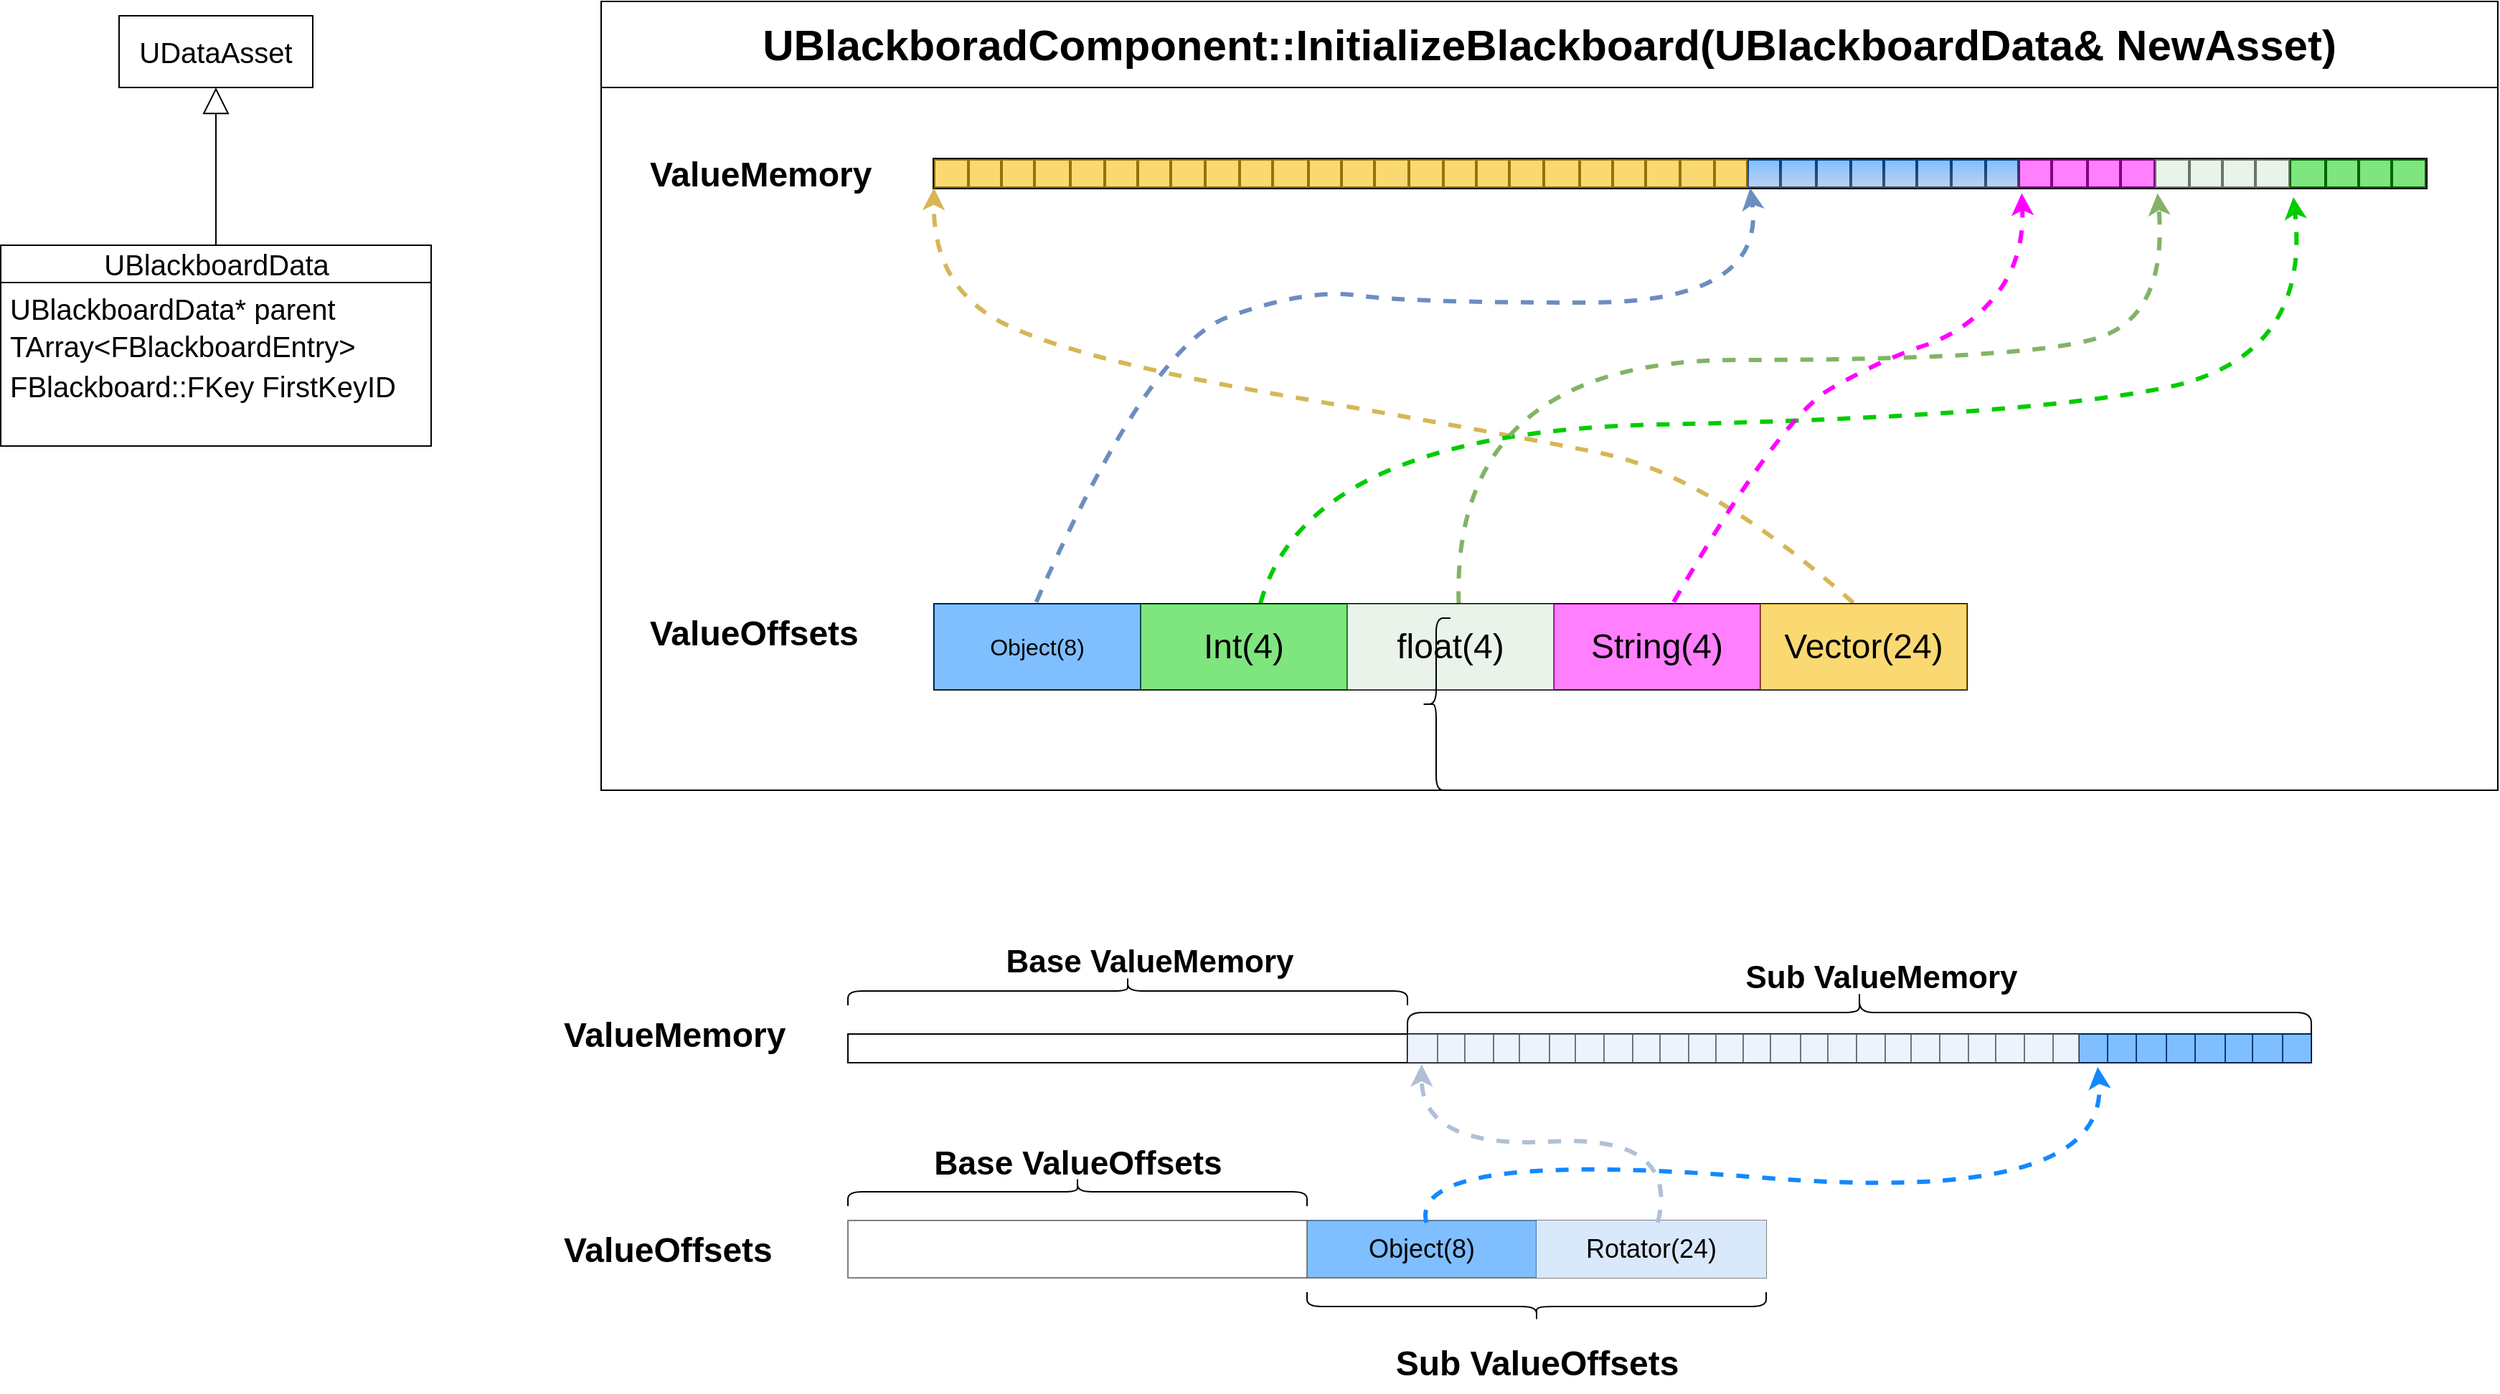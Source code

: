 <mxfile version="24.4.13" type="github" pages="2">
  <diagram name="第 1 页" id="B3vYnTvsGBG1Hv9em8wt">
    <mxGraphModel dx="3420" dy="1373" grid="1" gridSize="10" guides="1" tooltips="1" connect="1" arrows="1" fold="1" page="1" pageScale="1" pageWidth="827" pageHeight="1169" math="0" shadow="0">
      <root>
        <mxCell id="0" />
        <mxCell id="1" parent="0" />
        <mxCell id="THLBpQqU5_v84O20wpuA-147" value="" style="shape=table;startSize=0;container=1;collapsible=0;childLayout=tableLayout;swimlaneLine=1;strokeWidth=2;fillColor=default;" parent="1" vertex="1">
          <mxGeometry x="190" y="190" width="1040" height="20" as="geometry" />
        </mxCell>
        <mxCell id="THLBpQqU5_v84O20wpuA-148" value="" style="shape=tableRow;horizontal=0;startSize=0;swimlaneHead=0;swimlaneBody=0;strokeColor=inherit;top=0;left=0;bottom=0;right=0;collapsible=0;dropTarget=0;fillColor=none;points=[[0,0.5],[1,0.5]];portConstraint=eastwest;" parent="THLBpQqU5_v84O20wpuA-147" vertex="1">
          <mxGeometry width="1040" height="20" as="geometry" />
        </mxCell>
        <mxCell id="THLBpQqU5_v84O20wpuA-149" value="" style="shape=partialRectangle;html=1;whiteSpace=wrap;connectable=0;strokeColor=#d6b656;overflow=hidden;fillColor=#f9c015;top=0;left=0;bottom=0;right=0;pointerEvents=1;gradientColor=none;shadow=0;perimeterSpacing=8;strokeWidth=17;opacity=60;align=center;verticalAlign=middle;fontFamily=Helvetica;fontSize=24;fontColor=default;" parent="THLBpQqU5_v84O20wpuA-148" vertex="1">
          <mxGeometry width="24" height="20" as="geometry">
            <mxRectangle width="24" height="20" as="alternateBounds" />
          </mxGeometry>
        </mxCell>
        <mxCell id="THLBpQqU5_v84O20wpuA-150" value="" style="shape=partialRectangle;html=1;whiteSpace=wrap;connectable=0;strokeColor=#d6b656;overflow=hidden;fillColor=#f9c015;top=0;left=0;bottom=0;right=0;pointerEvents=1;gradientColor=none;shadow=0;perimeterSpacing=8;strokeWidth=17;opacity=60;align=center;verticalAlign=middle;fontFamily=Helvetica;fontSize=24;fontColor=default;" parent="THLBpQqU5_v84O20wpuA-148" vertex="1">
          <mxGeometry x="24" width="23" height="20" as="geometry">
            <mxRectangle width="23" height="20" as="alternateBounds" />
          </mxGeometry>
        </mxCell>
        <mxCell id="THLBpQqU5_v84O20wpuA-151" value="" style="shape=partialRectangle;html=1;whiteSpace=wrap;connectable=0;strokeColor=#d6b656;overflow=hidden;fillColor=#f9c015;top=0;left=0;bottom=0;right=0;pointerEvents=1;gradientColor=none;shadow=0;perimeterSpacing=8;strokeWidth=17;opacity=60;align=center;verticalAlign=middle;fontFamily=Helvetica;fontSize=24;fontColor=default;" parent="THLBpQqU5_v84O20wpuA-148" vertex="1">
          <mxGeometry x="47" width="23" height="20" as="geometry">
            <mxRectangle width="23" height="20" as="alternateBounds" />
          </mxGeometry>
        </mxCell>
        <mxCell id="THLBpQqU5_v84O20wpuA-152" value="" style="shape=partialRectangle;html=1;whiteSpace=wrap;connectable=0;strokeColor=#d6b656;overflow=hidden;fillColor=#f9c015;top=0;left=0;bottom=0;right=0;pointerEvents=1;gradientColor=none;shadow=0;perimeterSpacing=8;strokeWidth=17;opacity=60;align=center;verticalAlign=middle;fontFamily=Helvetica;fontSize=24;fontColor=default;" parent="THLBpQqU5_v84O20wpuA-148" vertex="1">
          <mxGeometry x="70" width="25" height="20" as="geometry">
            <mxRectangle width="25" height="20" as="alternateBounds" />
          </mxGeometry>
        </mxCell>
        <mxCell id="THLBpQqU5_v84O20wpuA-153" value="" style="shape=partialRectangle;html=1;whiteSpace=wrap;connectable=0;strokeColor=#d6b656;overflow=hidden;fillColor=#f9c015;top=0;left=0;bottom=0;right=0;pointerEvents=1;gradientColor=none;shadow=0;perimeterSpacing=8;strokeWidth=17;opacity=60;align=center;verticalAlign=middle;fontFamily=Helvetica;fontSize=24;fontColor=default;" parent="THLBpQqU5_v84O20wpuA-148" vertex="1">
          <mxGeometry x="95" width="24" height="20" as="geometry">
            <mxRectangle width="24" height="20" as="alternateBounds" />
          </mxGeometry>
        </mxCell>
        <mxCell id="THLBpQqU5_v84O20wpuA-154" value="" style="shape=partialRectangle;html=1;whiteSpace=wrap;connectable=0;strokeColor=#d6b656;overflow=hidden;fillColor=#f9c015;top=0;left=0;bottom=0;right=0;pointerEvents=1;gradientColor=none;shadow=0;perimeterSpacing=8;strokeWidth=17;opacity=60;align=center;verticalAlign=middle;fontFamily=Helvetica;fontSize=24;fontColor=default;" parent="THLBpQqU5_v84O20wpuA-148" vertex="1">
          <mxGeometry x="119" width="23" height="20" as="geometry">
            <mxRectangle width="23" height="20" as="alternateBounds" />
          </mxGeometry>
        </mxCell>
        <mxCell id="THLBpQqU5_v84O20wpuA-155" value="" style="shape=partialRectangle;html=1;whiteSpace=wrap;connectable=0;strokeColor=#d6b656;overflow=hidden;fillColor=#f9c015;top=0;left=0;bottom=0;right=0;pointerEvents=1;gradientColor=none;shadow=0;perimeterSpacing=8;strokeWidth=17;opacity=60;align=center;verticalAlign=middle;fontFamily=Helvetica;fontSize=24;fontColor=default;" parent="THLBpQqU5_v84O20wpuA-148" vertex="1">
          <mxGeometry x="142" width="23" height="20" as="geometry">
            <mxRectangle width="23" height="20" as="alternateBounds" />
          </mxGeometry>
        </mxCell>
        <mxCell id="THLBpQqU5_v84O20wpuA-156" value="" style="shape=partialRectangle;html=1;whiteSpace=wrap;connectable=0;strokeColor=#d6b656;overflow=hidden;fillColor=#f9c015;top=0;left=0;bottom=0;right=0;pointerEvents=1;gradientColor=none;strokeWidth=17;shadow=0;perimeterSpacing=8;opacity=60;align=center;verticalAlign=middle;fontFamily=Helvetica;fontSize=24;fontColor=default;" parent="THLBpQqU5_v84O20wpuA-148" vertex="1">
          <mxGeometry x="165" width="24" height="20" as="geometry">
            <mxRectangle width="24" height="20" as="alternateBounds" />
          </mxGeometry>
        </mxCell>
        <mxCell id="THLBpQqU5_v84O20wpuA-157" value="" style="shape=partialRectangle;html=1;whiteSpace=wrap;connectable=0;strokeColor=#d6b656;overflow=hidden;fillColor=#f9c015;top=0;left=0;bottom=0;right=0;pointerEvents=1;gradientColor=none;opacity=60;shadow=0;align=center;verticalAlign=middle;fontFamily=Helvetica;fontSize=24;fontColor=default;" parent="THLBpQqU5_v84O20wpuA-148" vertex="1">
          <mxGeometry x="189" width="24" height="20" as="geometry">
            <mxRectangle width="24" height="20" as="alternateBounds" />
          </mxGeometry>
        </mxCell>
        <mxCell id="THLBpQqU5_v84O20wpuA-158" value="" style="shape=partialRectangle;html=1;whiteSpace=wrap;connectable=0;strokeColor=#d6b656;overflow=hidden;fillColor=#f9c015;top=0;left=0;bottom=0;right=0;pointerEvents=1;gradientColor=none;opacity=60;shadow=0;align=center;verticalAlign=middle;fontFamily=Helvetica;fontSize=24;fontColor=default;" parent="THLBpQqU5_v84O20wpuA-148" vertex="1">
          <mxGeometry x="213" width="23" height="20" as="geometry">
            <mxRectangle width="23" height="20" as="alternateBounds" />
          </mxGeometry>
        </mxCell>
        <mxCell id="THLBpQqU5_v84O20wpuA-159" value="" style="shape=partialRectangle;html=1;whiteSpace=wrap;connectable=0;strokeColor=#d6b656;overflow=hidden;fillColor=#f9c015;top=0;left=0;bottom=0;right=0;pointerEvents=1;gradientColor=none;opacity=60;shadow=0;align=center;verticalAlign=middle;fontFamily=Helvetica;fontSize=24;fontColor=default;" parent="THLBpQqU5_v84O20wpuA-148" vertex="1">
          <mxGeometry x="236" width="25" height="20" as="geometry">
            <mxRectangle width="25" height="20" as="alternateBounds" />
          </mxGeometry>
        </mxCell>
        <mxCell id="THLBpQqU5_v84O20wpuA-160" value="" style="shape=partialRectangle;html=1;whiteSpace=wrap;connectable=0;strokeColor=#d6b656;overflow=hidden;fillColor=#f9c015;top=0;left=0;bottom=0;right=0;pointerEvents=1;gradientColor=none;opacity=60;shadow=0;align=center;verticalAlign=middle;fontFamily=Helvetica;fontSize=24;fontColor=default;" parent="THLBpQqU5_v84O20wpuA-148" vertex="1">
          <mxGeometry x="261" width="23" height="20" as="geometry">
            <mxRectangle width="23" height="20" as="alternateBounds" />
          </mxGeometry>
        </mxCell>
        <mxCell id="THLBpQqU5_v84O20wpuA-161" value="" style="shape=partialRectangle;html=1;whiteSpace=wrap;connectable=0;strokeColor=#d6b656;overflow=hidden;fillColor=#f9c015;top=0;left=0;bottom=0;right=0;pointerEvents=1;gradientColor=none;opacity=60;shadow=0;align=center;verticalAlign=middle;fontFamily=Helvetica;fontSize=24;fontColor=default;" parent="THLBpQqU5_v84O20wpuA-148" vertex="1">
          <mxGeometry x="284" width="23" height="20" as="geometry">
            <mxRectangle width="23" height="20" as="alternateBounds" />
          </mxGeometry>
        </mxCell>
        <mxCell id="THLBpQqU5_v84O20wpuA-162" value="" style="shape=partialRectangle;html=1;whiteSpace=wrap;connectable=0;strokeColor=#d6b656;overflow=hidden;fillColor=#f9c015;top=0;left=0;bottom=0;right=0;pointerEvents=1;gradientColor=none;opacity=60;shadow=0;align=center;verticalAlign=middle;fontFamily=Helvetica;fontSize=24;fontColor=default;" parent="THLBpQqU5_v84O20wpuA-148" vertex="1">
          <mxGeometry x="307" width="24" height="20" as="geometry">
            <mxRectangle width="24" height="20" as="alternateBounds" />
          </mxGeometry>
        </mxCell>
        <mxCell id="THLBpQqU5_v84O20wpuA-163" value="" style="shape=partialRectangle;html=1;whiteSpace=wrap;connectable=0;strokeColor=#d6b656;overflow=hidden;fillColor=#f9c015;top=0;left=0;bottom=0;right=0;pointerEvents=1;gradientColor=none;opacity=60;shadow=0;align=center;verticalAlign=middle;fontFamily=Helvetica;fontSize=24;fontColor=default;" parent="THLBpQqU5_v84O20wpuA-148" vertex="1">
          <mxGeometry x="331" width="24" height="20" as="geometry">
            <mxRectangle width="24" height="20" as="alternateBounds" />
          </mxGeometry>
        </mxCell>
        <mxCell id="THLBpQqU5_v84O20wpuA-164" value="" style="shape=partialRectangle;html=1;whiteSpace=wrap;connectable=0;strokeColor=#d6b656;overflow=hidden;fillColor=#f9c015;top=0;left=0;bottom=0;right=0;pointerEvents=1;gradientColor=none;opacity=60;shadow=0;align=center;verticalAlign=middle;fontFamily=Helvetica;fontSize=24;fontColor=default;" parent="THLBpQqU5_v84O20wpuA-148" vertex="1">
          <mxGeometry x="355" width="23" height="20" as="geometry">
            <mxRectangle width="23" height="20" as="alternateBounds" />
          </mxGeometry>
        </mxCell>
        <mxCell id="THLBpQqU5_v84O20wpuA-165" value="" style="shape=partialRectangle;html=1;whiteSpace=wrap;connectable=0;strokeColor=#d6b656;overflow=hidden;fillColor=#f9c015;top=0;left=0;bottom=0;right=0;pointerEvents=1;gradientColor=none;opacity=60;shadow=0;align=center;verticalAlign=middle;fontFamily=Helvetica;fontSize=24;fontColor=default;" parent="THLBpQqU5_v84O20wpuA-148" vertex="1">
          <mxGeometry x="378" width="23" height="20" as="geometry">
            <mxRectangle width="23" height="20" as="alternateBounds" />
          </mxGeometry>
        </mxCell>
        <mxCell id="THLBpQqU5_v84O20wpuA-166" value="" style="shape=partialRectangle;html=1;whiteSpace=wrap;connectable=0;strokeColor=#d6b656;overflow=hidden;fillColor=#f9c015;top=0;left=0;bottom=0;right=0;pointerEvents=1;gradientColor=none;opacity=60;shadow=0;align=center;verticalAlign=middle;fontFamily=Helvetica;fontSize=24;fontColor=default;" parent="THLBpQqU5_v84O20wpuA-148" vertex="1">
          <mxGeometry x="401" width="24" height="20" as="geometry">
            <mxRectangle width="24" height="20" as="alternateBounds" />
          </mxGeometry>
        </mxCell>
        <mxCell id="THLBpQqU5_v84O20wpuA-167" value="" style="shape=partialRectangle;html=1;whiteSpace=wrap;connectable=0;strokeColor=#d6b656;overflow=hidden;fillColor=#f9c015;top=0;left=0;bottom=0;right=0;pointerEvents=1;gradientColor=none;opacity=60;shadow=0;align=center;verticalAlign=middle;fontFamily=Helvetica;fontSize=24;fontColor=default;" parent="THLBpQqU5_v84O20wpuA-148" vertex="1">
          <mxGeometry x="425" width="25" height="20" as="geometry">
            <mxRectangle width="25" height="20" as="alternateBounds" />
          </mxGeometry>
        </mxCell>
        <mxCell id="THLBpQqU5_v84O20wpuA-168" value="" style="shape=partialRectangle;html=1;whiteSpace=wrap;connectable=0;strokeColor=#d6b656;overflow=hidden;fillColor=#f9c015;top=0;left=0;bottom=0;right=0;pointerEvents=1;gradientColor=none;opacity=60;shadow=0;align=center;verticalAlign=middle;fontFamily=Helvetica;fontSize=24;fontColor=default;" parent="THLBpQqU5_v84O20wpuA-148" vertex="1">
          <mxGeometry x="450" width="23" height="20" as="geometry">
            <mxRectangle width="23" height="20" as="alternateBounds" />
          </mxGeometry>
        </mxCell>
        <mxCell id="THLBpQqU5_v84O20wpuA-192" style="shape=partialRectangle;html=1;whiteSpace=wrap;connectable=0;strokeColor=#d6b656;overflow=hidden;fillColor=#f9c015;top=0;left=0;bottom=0;right=0;pointerEvents=1;gradientColor=none;opacity=60;shadow=0;align=center;verticalAlign=middle;fontFamily=Helvetica;fontSize=24;fontColor=default;" parent="THLBpQqU5_v84O20wpuA-148" vertex="1">
          <mxGeometry x="473" width="23" height="20" as="geometry">
            <mxRectangle width="23" height="20" as="alternateBounds" />
          </mxGeometry>
        </mxCell>
        <mxCell id="THLBpQqU5_v84O20wpuA-193" style="shape=partialRectangle;html=1;whiteSpace=wrap;connectable=0;strokeColor=#d6b656;overflow=hidden;fillColor=#f9c015;top=0;left=0;bottom=0;right=0;pointerEvents=1;gradientColor=none;opacity=60;shadow=0;align=center;verticalAlign=middle;fontFamily=Helvetica;fontSize=24;fontColor=default;" parent="THLBpQqU5_v84O20wpuA-148" vertex="1">
          <mxGeometry x="496" width="24" height="20" as="geometry">
            <mxRectangle width="24" height="20" as="alternateBounds" />
          </mxGeometry>
        </mxCell>
        <mxCell id="THLBpQqU5_v84O20wpuA-194" style="shape=partialRectangle;html=1;whiteSpace=wrap;connectable=0;strokeColor=#d6b656;overflow=hidden;fillColor=#f9c015;top=0;left=0;bottom=0;right=0;pointerEvents=1;gradientColor=none;opacity=60;shadow=0;align=center;verticalAlign=middle;fontFamily=Helvetica;fontSize=24;fontColor=default;" parent="THLBpQqU5_v84O20wpuA-148" vertex="1">
          <mxGeometry x="520" width="24" height="20" as="geometry">
            <mxRectangle width="24" height="20" as="alternateBounds" />
          </mxGeometry>
        </mxCell>
        <mxCell id="THLBpQqU5_v84O20wpuA-195" style="shape=partialRectangle;html=1;whiteSpace=wrap;connectable=0;strokeColor=#d6b656;overflow=hidden;fillColor=#f9c015;top=0;left=0;bottom=0;right=0;pointerEvents=1;gradientColor=none;opacity=60;shadow=0;align=center;verticalAlign=middle;fontFamily=Helvetica;fontSize=24;fontColor=default;" parent="THLBpQqU5_v84O20wpuA-148" vertex="1">
          <mxGeometry x="544" width="23" height="20" as="geometry">
            <mxRectangle width="23" height="20" as="alternateBounds" />
          </mxGeometry>
        </mxCell>
        <mxCell id="THLBpQqU5_v84O20wpuA-196" style="shape=partialRectangle;html=1;whiteSpace=wrap;connectable=0;strokeColor=#6c8ebf;overflow=hidden;fillColor=#007FFF;top=0;left=0;bottom=0;right=0;pointerEvents=1;gradientColor=#7ea6e0;opacity=50;align=center;verticalAlign=middle;fontFamily=Helvetica;fontSize=16;fontColor=default;" parent="THLBpQqU5_v84O20wpuA-148" vertex="1">
          <mxGeometry x="567" width="23" height="20" as="geometry">
            <mxRectangle width="23" height="20" as="alternateBounds" />
          </mxGeometry>
        </mxCell>
        <mxCell id="THLBpQqU5_v84O20wpuA-197" style="shape=partialRectangle;html=1;whiteSpace=wrap;connectable=0;strokeColor=#6c8ebf;overflow=hidden;fillColor=#007FFF;top=0;left=0;bottom=0;right=0;pointerEvents=1;gradientColor=#7ea6e0;opacity=50;align=center;verticalAlign=middle;fontFamily=Helvetica;fontSize=16;fontColor=default;" parent="THLBpQqU5_v84O20wpuA-148" vertex="1">
          <mxGeometry x="590" width="25" height="20" as="geometry">
            <mxRectangle width="25" height="20" as="alternateBounds" />
          </mxGeometry>
        </mxCell>
        <mxCell id="THLBpQqU5_v84O20wpuA-198" style="shape=partialRectangle;html=1;whiteSpace=wrap;connectable=0;strokeColor=#6c8ebf;overflow=hidden;fillColor=#007FFF;top=0;left=0;bottom=0;right=0;pointerEvents=1;gradientColor=#7ea6e0;opacity=50;align=center;verticalAlign=middle;fontFamily=Helvetica;fontSize=16;fontColor=default;" parent="THLBpQqU5_v84O20wpuA-148" vertex="1">
          <mxGeometry x="615" width="24" height="20" as="geometry">
            <mxRectangle width="24" height="20" as="alternateBounds" />
          </mxGeometry>
        </mxCell>
        <mxCell id="THLBpQqU5_v84O20wpuA-199" style="shape=partialRectangle;html=1;whiteSpace=wrap;connectable=0;strokeColor=#6c8ebf;overflow=hidden;fillColor=#007FFF;top=0;left=0;bottom=0;right=0;pointerEvents=1;gradientColor=#7ea6e0;opacity=50;align=center;verticalAlign=middle;fontFamily=Helvetica;fontSize=16;fontColor=default;" parent="THLBpQqU5_v84O20wpuA-148" vertex="1">
          <mxGeometry x="639" width="23" height="20" as="geometry">
            <mxRectangle width="23" height="20" as="alternateBounds" />
          </mxGeometry>
        </mxCell>
        <mxCell id="THLBpQqU5_v84O20wpuA-200" style="shape=partialRectangle;html=1;whiteSpace=wrap;connectable=0;strokeColor=#6c8ebf;overflow=hidden;fillColor=#007FFF;top=0;left=0;bottom=0;right=0;pointerEvents=1;gradientColor=#7ea6e0;opacity=50;align=center;verticalAlign=middle;fontFamily=Helvetica;fontSize=16;fontColor=default;" parent="THLBpQqU5_v84O20wpuA-148" vertex="1">
          <mxGeometry x="662" width="23" height="20" as="geometry">
            <mxRectangle width="23" height="20" as="alternateBounds" />
          </mxGeometry>
        </mxCell>
        <mxCell id="THLBpQqU5_v84O20wpuA-201" style="shape=partialRectangle;html=1;whiteSpace=wrap;connectable=0;strokeColor=#6c8ebf;overflow=hidden;fillColor=#007FFF;top=0;left=0;bottom=0;right=0;pointerEvents=1;gradientColor=#7ea6e0;opacity=50;align=center;verticalAlign=middle;fontFamily=Helvetica;fontSize=16;fontColor=default;" parent="THLBpQqU5_v84O20wpuA-148" vertex="1">
          <mxGeometry x="685" width="24" height="20" as="geometry">
            <mxRectangle width="24" height="20" as="alternateBounds" />
          </mxGeometry>
        </mxCell>
        <mxCell id="THLBpQqU5_v84O20wpuA-202" style="shape=partialRectangle;html=1;whiteSpace=wrap;connectable=0;strokeColor=#6c8ebf;overflow=hidden;fillColor=#007FFF;top=0;left=0;bottom=0;right=0;pointerEvents=1;gradientColor=#7ea6e0;opacity=50;align=center;verticalAlign=middle;fontFamily=Helvetica;fontSize=16;fontColor=default;" parent="THLBpQqU5_v84O20wpuA-148" vertex="1">
          <mxGeometry x="709" width="24" height="20" as="geometry">
            <mxRectangle width="24" height="20" as="alternateBounds" />
          </mxGeometry>
        </mxCell>
        <mxCell id="THLBpQqU5_v84O20wpuA-203" style="shape=partialRectangle;html=1;whiteSpace=wrap;connectable=0;strokeColor=#6c8ebf;overflow=hidden;fillColor=#007FFF;top=0;left=0;bottom=0;right=0;pointerEvents=1;gradientColor=#7ea6e0;opacity=50;align=center;verticalAlign=middle;fontFamily=Helvetica;fontSize=16;fontColor=default;" parent="THLBpQqU5_v84O20wpuA-148" vertex="1">
          <mxGeometry x="733" width="23" height="20" as="geometry">
            <mxRectangle width="23" height="20" as="alternateBounds" />
          </mxGeometry>
        </mxCell>
        <mxCell id="THLBpQqU5_v84O20wpuA-204" style="shape=partialRectangle;html=1;whiteSpace=wrap;connectable=0;strokeColor=inherit;overflow=hidden;fillColor=#FF00FF;top=0;left=0;bottom=0;right=0;pointerEvents=1;opacity=50;" parent="THLBpQqU5_v84O20wpuA-148" vertex="1">
          <mxGeometry x="756" width="23" height="20" as="geometry">
            <mxRectangle width="23" height="20" as="alternateBounds" />
          </mxGeometry>
        </mxCell>
        <mxCell id="THLBpQqU5_v84O20wpuA-205" style="shape=partialRectangle;html=1;whiteSpace=wrap;connectable=0;strokeColor=inherit;overflow=hidden;fillColor=#FF00FF;top=0;left=0;bottom=0;right=0;pointerEvents=1;opacity=50;" parent="THLBpQqU5_v84O20wpuA-148" vertex="1">
          <mxGeometry x="779" width="25" height="20" as="geometry">
            <mxRectangle width="25" height="20" as="alternateBounds" />
          </mxGeometry>
        </mxCell>
        <mxCell id="THLBpQqU5_v84O20wpuA-206" style="shape=partialRectangle;html=1;whiteSpace=wrap;connectable=0;strokeColor=inherit;overflow=hidden;fillColor=#FF00FF;top=0;left=0;bottom=0;right=0;pointerEvents=1;opacity=50;" parent="THLBpQqU5_v84O20wpuA-148" vertex="1">
          <mxGeometry x="804" width="23" height="20" as="geometry">
            <mxRectangle width="23" height="20" as="alternateBounds" />
          </mxGeometry>
        </mxCell>
        <mxCell id="THLBpQqU5_v84O20wpuA-207" style="shape=partialRectangle;html=1;whiteSpace=wrap;connectable=0;strokeColor=inherit;overflow=hidden;fillColor=#FF00FF;top=0;left=0;bottom=0;right=0;pointerEvents=1;opacity=50;" parent="THLBpQqU5_v84O20wpuA-148" vertex="1">
          <mxGeometry x="827" width="24" height="20" as="geometry">
            <mxRectangle width="24" height="20" as="alternateBounds" />
          </mxGeometry>
        </mxCell>
        <mxCell id="THLBpQqU5_v84O20wpuA-208" style="shape=partialRectangle;html=1;whiteSpace=wrap;connectable=0;strokeColor=inherit;overflow=hidden;fillColor=#D5E8D4;top=0;left=0;bottom=0;right=0;pointerEvents=1;opacity=50;align=center;verticalAlign=middle;fontFamily=Helvetica;fontSize=24;fontColor=default;" parent="THLBpQqU5_v84O20wpuA-148" vertex="1">
          <mxGeometry x="851" width="24" height="20" as="geometry">
            <mxRectangle width="24" height="20" as="alternateBounds" />
          </mxGeometry>
        </mxCell>
        <mxCell id="THLBpQqU5_v84O20wpuA-209" style="shape=partialRectangle;html=1;whiteSpace=wrap;connectable=0;strokeColor=inherit;overflow=hidden;fillColor=#D5E8D4;top=0;left=0;bottom=0;right=0;pointerEvents=1;opacity=50;align=center;verticalAlign=middle;fontFamily=Helvetica;fontSize=24;fontColor=default;" parent="THLBpQqU5_v84O20wpuA-148" vertex="1">
          <mxGeometry x="875" width="23" height="20" as="geometry">
            <mxRectangle width="23" height="20" as="alternateBounds" />
          </mxGeometry>
        </mxCell>
        <mxCell id="THLBpQqU5_v84O20wpuA-210" style="shape=partialRectangle;html=1;whiteSpace=wrap;connectable=0;strokeColor=inherit;overflow=hidden;fillColor=#D5E8D4;top=0;left=0;bottom=0;right=0;pointerEvents=1;opacity=50;align=center;verticalAlign=middle;fontFamily=Helvetica;fontSize=24;fontColor=default;" parent="THLBpQqU5_v84O20wpuA-148" vertex="1">
          <mxGeometry x="898" width="23" height="20" as="geometry">
            <mxRectangle width="23" height="20" as="alternateBounds" />
          </mxGeometry>
        </mxCell>
        <mxCell id="THLBpQqU5_v84O20wpuA-211" style="shape=partialRectangle;html=1;whiteSpace=wrap;connectable=0;strokeColor=inherit;overflow=hidden;fillColor=#D5E8D4;top=0;left=0;bottom=0;right=0;pointerEvents=1;opacity=50;align=center;verticalAlign=middle;fontFamily=Helvetica;fontSize=24;fontColor=default;" parent="THLBpQqU5_v84O20wpuA-148" vertex="1">
          <mxGeometry x="921" width="24" height="20" as="geometry">
            <mxRectangle width="24" height="20" as="alternateBounds" />
          </mxGeometry>
        </mxCell>
        <mxCell id="THLBpQqU5_v84O20wpuA-212" style="shape=partialRectangle;html=1;whiteSpace=wrap;connectable=0;strokeColor=inherit;overflow=hidden;fillColor=#00CC00;top=0;left=0;bottom=0;right=0;pointerEvents=1;opacity=50;align=center;verticalAlign=middle;fontFamily=Helvetica;fontSize=24;fontColor=default;gradientColor=none;" parent="THLBpQqU5_v84O20wpuA-148" vertex="1">
          <mxGeometry x="945" width="25" height="20" as="geometry">
            <mxRectangle width="25" height="20" as="alternateBounds" />
          </mxGeometry>
        </mxCell>
        <mxCell id="THLBpQqU5_v84O20wpuA-213" style="shape=partialRectangle;html=1;whiteSpace=wrap;connectable=0;strokeColor=inherit;overflow=hidden;fillColor=#00CC00;top=0;left=0;bottom=0;right=0;pointerEvents=1;opacity=50;align=center;verticalAlign=middle;fontFamily=Helvetica;fontSize=24;fontColor=default;gradientColor=none;" parent="THLBpQqU5_v84O20wpuA-148" vertex="1">
          <mxGeometry x="970" width="23" height="20" as="geometry">
            <mxRectangle width="23" height="20" as="alternateBounds" />
          </mxGeometry>
        </mxCell>
        <mxCell id="THLBpQqU5_v84O20wpuA-214" style="shape=partialRectangle;html=1;whiteSpace=wrap;connectable=0;strokeColor=inherit;overflow=hidden;fillColor=#00CC00;top=0;left=0;bottom=0;right=0;pointerEvents=1;opacity=50;align=center;verticalAlign=middle;fontFamily=Helvetica;fontSize=24;fontColor=default;gradientColor=none;" parent="THLBpQqU5_v84O20wpuA-148" vertex="1">
          <mxGeometry x="993" width="23" height="20" as="geometry">
            <mxRectangle width="23" height="20" as="alternateBounds" />
          </mxGeometry>
        </mxCell>
        <mxCell id="THLBpQqU5_v84O20wpuA-215" style="shape=partialRectangle;html=1;whiteSpace=wrap;connectable=0;strokeColor=inherit;overflow=hidden;fillColor=#00CC00;top=0;left=0;bottom=0;right=0;pointerEvents=1;opacity=50;align=center;verticalAlign=middle;fontFamily=Helvetica;fontSize=24;fontColor=default;gradientColor=none;" parent="THLBpQqU5_v84O20wpuA-148" vertex="1">
          <mxGeometry x="1016" width="24" height="20" as="geometry">
            <mxRectangle width="24" height="20" as="alternateBounds" />
          </mxGeometry>
        </mxCell>
        <mxCell id="THLBpQqU5_v84O20wpuA-216" value="" style="curved=1;endArrow=classic;html=1;rounded=0;exitX=0.89;exitY=-0.01;exitDx=0;exitDy=0;exitPerimeter=0;entryX=0;entryY=1;entryDx=0;entryDy=0;pointerEvents=1;strokeColor=#d6b656;align=center;verticalAlign=middle;fontFamily=Helvetica;fontSize=24;fontColor=default;fillColor=#f9c015;gradientColor=none;strokeWidth=3;dashed=1;" parent="1" source="THLBpQqU5_v84O20wpuA-114" target="THLBpQqU5_v84O20wpuA-147" edge="1">
          <mxGeometry width="50" height="50" relative="1" as="geometry">
            <mxPoint x="610" y="300" as="sourcePoint" />
            <mxPoint x="170" y="230" as="targetPoint" />
            <Array as="points">
              <mxPoint x="730" y="410" />
              <mxPoint x="580" y="380" />
              <mxPoint x="290" y="330" />
              <mxPoint x="189" y="280" />
            </Array>
          </mxGeometry>
        </mxCell>
        <mxCell id="THLBpQqU5_v84O20wpuA-217" value="" style="curved=1;endArrow=classic;html=1;rounded=0;entryX=0.547;entryY=1;entryDx=0;entryDy=0;entryPerimeter=0;exitX=0.099;exitY=-0.02;exitDx=0;exitDy=0;exitPerimeter=0;pointerEvents=1;strokeColor=#6c8ebf;align=center;verticalAlign=middle;fontFamily=Helvetica;fontSize=24;fontColor=default;fillColor=#dae8fc;strokeWidth=3;dashed=1;" parent="1" source="THLBpQqU5_v84O20wpuA-113" target="THLBpQqU5_v84O20wpuA-148" edge="1">
          <mxGeometry width="50" height="50" relative="1" as="geometry">
            <mxPoint x="330" y="420" as="sourcePoint" />
            <mxPoint x="690" y="310" as="targetPoint" />
            <Array as="points">
              <mxPoint x="340" y="320" />
              <mxPoint x="450" y="280" />
              <mxPoint x="520" y="290" />
              <mxPoint x="770" y="290" />
            </Array>
          </mxGeometry>
        </mxCell>
        <mxCell id="THLBpQqU5_v84O20wpuA-219" value="" style="curved=1;endArrow=classic;html=1;rounded=0;exitX=0.316;exitY=-0.004;exitDx=0;exitDy=0;exitPerimeter=0;entryX=0.911;entryY=1.322;entryDx=0;entryDy=0;entryPerimeter=0;pointerEvents=1;strokeColor=#00CC00;align=center;verticalAlign=middle;fontFamily=Helvetica;fontSize=24;fontColor=default;fillColor=#00CC00;gradientColor=none;strokeWidth=3;dashed=1;" parent="1" source="THLBpQqU5_v84O20wpuA-114" target="THLBpQqU5_v84O20wpuA-148" edge="1">
          <mxGeometry width="50" height="50" relative="1" as="geometry">
            <mxPoint x="920" y="380" as="sourcePoint" />
            <mxPoint x="970" y="330" as="targetPoint" />
            <Array as="points">
              <mxPoint x="450" y="380" />
              <mxPoint x="940" y="370" />
              <mxPoint x="1150" y="330" />
            </Array>
          </mxGeometry>
        </mxCell>
        <mxCell id="THLBpQqU5_v84O20wpuA-220" value="" style="curved=1;endArrow=classic;html=1;rounded=0;entryX=0.82;entryY=1.189;entryDx=0;entryDy=0;entryPerimeter=0;exitX=0.508;exitY=0.007;exitDx=0;exitDy=0;exitPerimeter=0;pointerEvents=1;strokeColor=#82b366;align=center;verticalAlign=middle;fontFamily=Helvetica;fontSize=24;fontColor=default;fillColor=#d5e8d4;shadow=0;strokeWidth=3;gradientColor=#97d077;dashed=1;" parent="1" source="THLBpQqU5_v84O20wpuA-113" target="THLBpQqU5_v84O20wpuA-148" edge="1">
          <mxGeometry width="50" height="50" relative="1" as="geometry">
            <mxPoint x="1070" y="340" as="sourcePoint" />
            <mxPoint x="1120" y="290" as="targetPoint" />
            <Array as="points">
              <mxPoint x="550" y="330" />
              <mxPoint x="950" y="330" />
              <mxPoint x="1050" y="300" />
            </Array>
          </mxGeometry>
        </mxCell>
        <mxCell id="THLBpQqU5_v84O20wpuA-221" value="" style="curved=1;endArrow=classic;html=1;rounded=0;entryX=0.729;entryY=1.189;entryDx=0;entryDy=0;entryPerimeter=0;exitX=0.716;exitY=-0.021;exitDx=0;exitDy=0;exitPerimeter=0;pointerEvents=1;strokeColor=#FF00FF;align=center;verticalAlign=middle;fontFamily=Helvetica;fontSize=24;fontColor=default;fillColor=#FF00FF;strokeWidth=3;dashed=1;" parent="1" source="THLBpQqU5_v84O20wpuA-114" target="THLBpQqU5_v84O20wpuA-148" edge="1">
          <mxGeometry width="50" height="50" relative="1" as="geometry">
            <mxPoint x="1000" y="330" as="sourcePoint" />
            <mxPoint x="1050" y="280" as="targetPoint" />
            <Array as="points">
              <mxPoint x="780" y="370" />
              <mxPoint x="850" y="330" />
              <mxPoint x="910" y="310" />
              <mxPoint x="950" y="260" />
            </Array>
          </mxGeometry>
        </mxCell>
        <mxCell id="IpQ8G8nqwL_v7Tt9Q1Na-1" value="&lt;h1 style=&quot;margin-top: 0px;&quot;&gt;ValueMemory&lt;/h1&gt;" style="text;html=1;whiteSpace=wrap;overflow=hidden;rounded=0;" parent="1" vertex="1">
          <mxGeometry x="-10" y="180" width="170" height="40" as="geometry" />
        </mxCell>
        <mxCell id="IpQ8G8nqwL_v7Tt9Q1Na-2" value="&lt;h1 style=&quot;margin-top: 0px;&quot;&gt;ValueOffsets&lt;/h1&gt;&lt;div&gt;s&lt;/div&gt;" style="text;html=1;whiteSpace=wrap;overflow=hidden;rounded=0;" parent="1" vertex="1">
          <mxGeometry x="-10" y="500" width="170" height="40" as="geometry" />
        </mxCell>
        <mxCell id="25V_FmtyxAZ-LZrSXFtr-1" value="UBlackboardData" style="swimlane;fontStyle=0;childLayout=stackLayout;horizontal=1;startSize=26;fillColor=none;horizontalStack=0;resizeParent=1;resizeParentMax=0;resizeLast=0;collapsible=1;marginBottom=0;whiteSpace=wrap;html=1;fontSize=20;" vertex="1" parent="1">
          <mxGeometry x="-460.5" y="250" width="300" height="140" as="geometry" />
        </mxCell>
        <mxCell id="25V_FmtyxAZ-LZrSXFtr-3" value="UBlackboardData* parent" style="text;strokeColor=none;fillColor=none;align=left;verticalAlign=top;spacingLeft=4;spacingRight=4;overflow=hidden;rotatable=0;points=[[0,0.5],[1,0.5]];portConstraint=eastwest;whiteSpace=wrap;html=1;fontSize=20;" vertex="1" parent="25V_FmtyxAZ-LZrSXFtr-1">
          <mxGeometry y="26" width="300" height="26" as="geometry" />
        </mxCell>
        <mxCell id="25V_FmtyxAZ-LZrSXFtr-4" value="TArray&amp;lt;FBlackboardEntry&amp;gt; Keys;" style="text;strokeColor=none;fillColor=none;align=left;verticalAlign=top;spacingLeft=4;spacingRight=4;overflow=hidden;rotatable=0;points=[[0,0.5],[1,0.5]];portConstraint=eastwest;whiteSpace=wrap;html=1;fontSize=20;" vertex="1" parent="25V_FmtyxAZ-LZrSXFtr-1">
          <mxGeometry y="52" width="300" height="28" as="geometry" />
        </mxCell>
        <mxCell id="25V_FmtyxAZ-LZrSXFtr-10" value="FBlackboard::FKey FirstKeyID" style="text;strokeColor=none;fillColor=none;align=left;verticalAlign=top;spacingLeft=4;spacingRight=4;overflow=hidden;rotatable=0;points=[[0,0.5],[1,0.5]];portConstraint=eastwest;whiteSpace=wrap;html=1;fontSize=20;" vertex="1" parent="25V_FmtyxAZ-LZrSXFtr-1">
          <mxGeometry y="80" width="300" height="60" as="geometry" />
        </mxCell>
        <mxCell id="25V_FmtyxAZ-LZrSXFtr-5" value="UDataAsset" style="html=1;whiteSpace=wrap;fontSize=20;" vertex="1" parent="1">
          <mxGeometry x="-378" y="90" width="135" height="50" as="geometry" />
        </mxCell>
        <mxCell id="25V_FmtyxAZ-LZrSXFtr-9" value="" style="endArrow=block;endSize=16;endFill=0;html=1;rounded=0;entryX=0.5;entryY=1;entryDx=0;entryDy=0;fontSize=20;" edge="1" parent="1" source="25V_FmtyxAZ-LZrSXFtr-1" target="25V_FmtyxAZ-LZrSXFtr-5">
          <mxGeometry width="160" relative="1" as="geometry">
            <mxPoint x="-178" y="200" as="sourcePoint" />
            <mxPoint x="-18" y="200" as="targetPoint" />
          </mxGeometry>
        </mxCell>
        <mxCell id="25V_FmtyxAZ-LZrSXFtr-16" value="&lt;font style=&quot;font-size: 30px;&quot;&gt;UBlackboradComponent::InitializeBlackboard(UBlackboardData&amp;amp; NewAsset)&lt;/font&gt;" style="swimlane;whiteSpace=wrap;html=1;startSize=60;" vertex="1" parent="1">
          <mxGeometry x="-42" y="80" width="1322" height="550" as="geometry" />
        </mxCell>
        <mxCell id="THLBpQqU5_v84O20wpuA-113" value="" style="shape=table;startSize=0;container=1;collapsible=0;childLayout=tableLayout;fontSize=24;" parent="25V_FmtyxAZ-LZrSXFtr-16" vertex="1">
          <mxGeometry x="232" y="420" width="720" height="60" as="geometry" />
        </mxCell>
        <mxCell id="THLBpQqU5_v84O20wpuA-114" value="" style="shape=tableRow;horizontal=0;startSize=0;swimlaneHead=0;swimlaneBody=0;strokeColor=inherit;top=0;left=0;bottom=0;right=0;collapsible=0;dropTarget=0;fillColor=none;points=[[0,0.5],[1,0.5]];portConstraint=eastwest;fontSize=24;" parent="THLBpQqU5_v84O20wpuA-113" vertex="1">
          <mxGeometry width="720" height="60" as="geometry" />
        </mxCell>
        <mxCell id="THLBpQqU5_v84O20wpuA-115" value="Object(8)" style="shape=partialRectangle;html=1;whiteSpace=wrap;connectable=0;strokeColor=#6c8ebf;overflow=hidden;fillColor=#007FFF;top=0;left=0;bottom=0;right=0;pointerEvents=1;fontSize=16;opacity=50;align=center;verticalAlign=middle;fontFamily=Helvetica;fontColor=default;" parent="THLBpQqU5_v84O20wpuA-114" vertex="1">
          <mxGeometry width="144" height="60" as="geometry">
            <mxRectangle width="144" height="60" as="alternateBounds" />
          </mxGeometry>
        </mxCell>
        <mxCell id="THLBpQqU5_v84O20wpuA-140" value="Int(4)" style="shape=partialRectangle;html=1;whiteSpace=wrap;connectable=0;strokeColor=inherit;overflow=hidden;fillColor=#00CC00;top=0;left=0;bottom=0;right=0;pointerEvents=1;fontSize=24;gradientColor=none;opacity=50;" parent="THLBpQqU5_v84O20wpuA-114" vertex="1">
          <mxGeometry x="144" width="144" height="60" as="geometry">
            <mxRectangle width="144" height="60" as="alternateBounds" />
          </mxGeometry>
        </mxCell>
        <mxCell id="THLBpQqU5_v84O20wpuA-141" value="float(4)" style="shape=partialRectangle;html=1;whiteSpace=wrap;connectable=0;strokeColor=inherit;overflow=hidden;fillColor=#D5E8D4;top=0;left=0;bottom=0;right=0;pointerEvents=1;fontSize=24;opacity=50;" parent="THLBpQqU5_v84O20wpuA-114" vertex="1">
          <mxGeometry x="288" width="144" height="60" as="geometry">
            <mxRectangle width="144" height="60" as="alternateBounds" />
          </mxGeometry>
        </mxCell>
        <mxCell id="THLBpQqU5_v84O20wpuA-142" value="String(4)" style="shape=partialRectangle;html=1;whiteSpace=wrap;connectable=0;strokeColor=default;overflow=hidden;fillColor=#FF00FF;top=0;left=0;bottom=0;right=0;pointerEvents=1;fontSize=24;opacity=50;" parent="THLBpQqU5_v84O20wpuA-114" vertex="1">
          <mxGeometry x="432" width="144" height="60" as="geometry">
            <mxRectangle width="144" height="60" as="alternateBounds" />
          </mxGeometry>
        </mxCell>
        <mxCell id="THLBpQqU5_v84O20wpuA-143" value="Vector(24)" style="shape=partialRectangle;html=1;whiteSpace=wrap;connectable=0;strokeColor=#d6b656;overflow=hidden;fillColor=#f9c015;top=0;left=0;bottom=0;right=0;pointerEvents=1;fontSize=24;gradientColor=none;opacity=60;" parent="THLBpQqU5_v84O20wpuA-114" vertex="1">
          <mxGeometry x="576" width="144" height="60" as="geometry">
            <mxRectangle width="144" height="60" as="alternateBounds" />
          </mxGeometry>
        </mxCell>
        <mxCell id="25V_FmtyxAZ-LZrSXFtr-17" value="&lt;h1 style=&quot;margin-top: 0px;&quot;&gt;ValueMemory&lt;/h1&gt;" style="text;html=1;whiteSpace=wrap;overflow=hidden;rounded=0;" vertex="1" parent="1">
          <mxGeometry x="-70" y="780" width="170" height="40" as="geometry" />
        </mxCell>
        <mxCell id="25V_FmtyxAZ-LZrSXFtr-18" value="&lt;h1 style=&quot;margin-top: 0px;&quot;&gt;ValueOffsets&lt;/h1&gt;&lt;div&gt;s&lt;/div&gt;" style="text;html=1;whiteSpace=wrap;overflow=hidden;rounded=0;" vertex="1" parent="1">
          <mxGeometry x="-70" y="930" width="170" height="40" as="geometry" />
        </mxCell>
        <mxCell id="25V_FmtyxAZ-LZrSXFtr-66" value="" style="shape=table;startSize=0;container=1;collapsible=0;childLayout=tableLayout;fontSize=16;" vertex="1" parent="1">
          <mxGeometry x="130" y="800" width="1020" height="20" as="geometry" />
        </mxCell>
        <mxCell id="25V_FmtyxAZ-LZrSXFtr-67" value="" style="shape=tableRow;horizontal=0;startSize=0;swimlaneHead=0;swimlaneBody=0;strokeColor=inherit;top=0;left=0;bottom=0;right=0;collapsible=0;dropTarget=0;fillColor=none;points=[[0,0.5],[1,0.5]];portConstraint=eastwest;fontSize=16;" vertex="1" parent="25V_FmtyxAZ-LZrSXFtr-66">
          <mxGeometry width="1020" height="20" as="geometry" />
        </mxCell>
        <mxCell id="25V_FmtyxAZ-LZrSXFtr-68" value="" style="shape=partialRectangle;html=1;whiteSpace=wrap;connectable=0;strokeColor=inherit;overflow=hidden;fillColor=none;top=0;left=0;bottom=0;right=0;pointerEvents=1;fontSize=16;" vertex="1" parent="25V_FmtyxAZ-LZrSXFtr-67">
          <mxGeometry width="390" height="20" as="geometry">
            <mxRectangle width="390" height="20" as="alternateBounds" />
          </mxGeometry>
        </mxCell>
        <mxCell id="25V_FmtyxAZ-LZrSXFtr-69" value="" style="shape=partialRectangle;html=1;whiteSpace=wrap;connectable=0;strokeColor=#6c8ebf;overflow=hidden;fillColor=#dae8fc;top=0;left=0;bottom=0;right=0;pointerEvents=1;fontSize=16;opacity=50;align=center;verticalAlign=middle;fontFamily=Helvetica;fontColor=default;" vertex="1" parent="25V_FmtyxAZ-LZrSXFtr-67">
          <mxGeometry x="390" width="21" height="20" as="geometry">
            <mxRectangle width="21" height="20" as="alternateBounds" />
          </mxGeometry>
        </mxCell>
        <mxCell id="25V_FmtyxAZ-LZrSXFtr-70" value="" style="shape=partialRectangle;html=1;whiteSpace=wrap;connectable=0;strokeColor=#6c8ebf;overflow=hidden;fillColor=#dae8fc;top=0;left=0;bottom=0;right=0;pointerEvents=1;fontSize=16;opacity=50;align=center;verticalAlign=middle;fontFamily=Helvetica;fontColor=default;" vertex="1" parent="25V_FmtyxAZ-LZrSXFtr-67">
          <mxGeometry x="411" width="19" height="20" as="geometry">
            <mxRectangle width="19" height="20" as="alternateBounds" />
          </mxGeometry>
        </mxCell>
        <mxCell id="25V_FmtyxAZ-LZrSXFtr-84" style="shape=partialRectangle;html=1;whiteSpace=wrap;connectable=0;strokeColor=#6c8ebf;overflow=hidden;fillColor=#dae8fc;top=0;left=0;bottom=0;right=0;pointerEvents=1;fontSize=16;opacity=50;align=center;verticalAlign=middle;fontFamily=Helvetica;fontColor=default;" vertex="1" parent="25V_FmtyxAZ-LZrSXFtr-67">
          <mxGeometry x="430" width="20" height="20" as="geometry">
            <mxRectangle width="20" height="20" as="alternateBounds" />
          </mxGeometry>
        </mxCell>
        <mxCell id="25V_FmtyxAZ-LZrSXFtr-85" style="shape=partialRectangle;html=1;whiteSpace=wrap;connectable=0;strokeColor=#6c8ebf;overflow=hidden;fillColor=#dae8fc;top=0;left=0;bottom=0;right=0;pointerEvents=1;fontSize=16;opacity=50;align=center;verticalAlign=middle;fontFamily=Helvetica;fontColor=default;" vertex="1" parent="25V_FmtyxAZ-LZrSXFtr-67">
          <mxGeometry x="450" width="18" height="20" as="geometry">
            <mxRectangle width="18" height="20" as="alternateBounds" />
          </mxGeometry>
        </mxCell>
        <mxCell id="25V_FmtyxAZ-LZrSXFtr-86" style="shape=partialRectangle;html=1;whiteSpace=wrap;connectable=0;strokeColor=#6c8ebf;overflow=hidden;fillColor=#dae8fc;top=0;left=0;bottom=0;right=0;pointerEvents=1;fontSize=16;opacity=50;align=center;verticalAlign=middle;fontFamily=Helvetica;fontColor=default;" vertex="1" parent="25V_FmtyxAZ-LZrSXFtr-67">
          <mxGeometry x="468" width="21" height="20" as="geometry">
            <mxRectangle width="21" height="20" as="alternateBounds" />
          </mxGeometry>
        </mxCell>
        <mxCell id="25V_FmtyxAZ-LZrSXFtr-87" style="shape=partialRectangle;html=1;whiteSpace=wrap;connectable=0;strokeColor=#6c8ebf;overflow=hidden;fillColor=#dae8fc;top=0;left=0;bottom=0;right=0;pointerEvents=1;fontSize=16;opacity=50;align=center;verticalAlign=middle;fontFamily=Helvetica;fontColor=default;" vertex="1" parent="25V_FmtyxAZ-LZrSXFtr-67">
          <mxGeometry x="489" width="18" height="20" as="geometry">
            <mxRectangle width="18" height="20" as="alternateBounds" />
          </mxGeometry>
        </mxCell>
        <mxCell id="25V_FmtyxAZ-LZrSXFtr-88" style="shape=partialRectangle;html=1;whiteSpace=wrap;connectable=0;strokeColor=#6c8ebf;overflow=hidden;fillColor=#dae8fc;top=0;left=0;bottom=0;right=0;pointerEvents=1;fontSize=16;opacity=50;align=center;verticalAlign=middle;fontFamily=Helvetica;fontColor=default;" vertex="1" parent="25V_FmtyxAZ-LZrSXFtr-67">
          <mxGeometry x="507" width="20" height="20" as="geometry">
            <mxRectangle width="20" height="20" as="alternateBounds" />
          </mxGeometry>
        </mxCell>
        <mxCell id="25V_FmtyxAZ-LZrSXFtr-89" style="shape=partialRectangle;html=1;whiteSpace=wrap;connectable=0;strokeColor=#6c8ebf;overflow=hidden;fillColor=#dae8fc;top=0;left=0;bottom=0;right=0;pointerEvents=1;fontSize=16;opacity=50;align=center;verticalAlign=middle;fontFamily=Helvetica;fontColor=default;" vertex="1" parent="25V_FmtyxAZ-LZrSXFtr-67">
          <mxGeometry x="527" width="20" height="20" as="geometry">
            <mxRectangle width="20" height="20" as="alternateBounds" />
          </mxGeometry>
        </mxCell>
        <mxCell id="25V_FmtyxAZ-LZrSXFtr-90" style="shape=partialRectangle;html=1;whiteSpace=wrap;connectable=0;strokeColor=#6c8ebf;overflow=hidden;fillColor=#dae8fc;top=0;left=0;bottom=0;right=0;pointerEvents=1;fontSize=16;opacity=50;align=center;verticalAlign=middle;fontFamily=Helvetica;fontColor=default;" vertex="1" parent="25V_FmtyxAZ-LZrSXFtr-67">
          <mxGeometry x="547" width="19" height="20" as="geometry">
            <mxRectangle width="19" height="20" as="alternateBounds" />
          </mxGeometry>
        </mxCell>
        <mxCell id="25V_FmtyxAZ-LZrSXFtr-91" style="shape=partialRectangle;html=1;whiteSpace=wrap;connectable=0;strokeColor=#6c8ebf;overflow=hidden;fillColor=#dae8fc;top=0;left=0;bottom=0;right=0;pointerEvents=1;fontSize=16;opacity=50;align=center;verticalAlign=middle;fontFamily=Helvetica;fontColor=default;" vertex="1" parent="25V_FmtyxAZ-LZrSXFtr-67">
          <mxGeometry x="566" width="20" height="20" as="geometry">
            <mxRectangle width="20" height="20" as="alternateBounds" />
          </mxGeometry>
        </mxCell>
        <mxCell id="25V_FmtyxAZ-LZrSXFtr-92" style="shape=partialRectangle;html=1;whiteSpace=wrap;connectable=0;strokeColor=#6c8ebf;overflow=hidden;fillColor=#dae8fc;top=0;left=0;bottom=0;right=0;pointerEvents=1;fontSize=16;opacity=50;align=center;verticalAlign=middle;fontFamily=Helvetica;fontColor=default;" vertex="1" parent="25V_FmtyxAZ-LZrSXFtr-67">
          <mxGeometry x="586" width="19" height="20" as="geometry">
            <mxRectangle width="19" height="20" as="alternateBounds" />
          </mxGeometry>
        </mxCell>
        <mxCell id="25V_FmtyxAZ-LZrSXFtr-93" style="shape=partialRectangle;html=1;whiteSpace=wrap;connectable=0;strokeColor=#6c8ebf;overflow=hidden;fillColor=#dae8fc;top=0;left=0;bottom=0;right=0;pointerEvents=1;fontSize=16;opacity=50;align=center;verticalAlign=middle;fontFamily=Helvetica;fontColor=default;" vertex="1" parent="25V_FmtyxAZ-LZrSXFtr-67">
          <mxGeometry x="605" width="19" height="20" as="geometry">
            <mxRectangle width="19" height="20" as="alternateBounds" />
          </mxGeometry>
        </mxCell>
        <mxCell id="25V_FmtyxAZ-LZrSXFtr-94" style="shape=partialRectangle;html=1;whiteSpace=wrap;connectable=0;strokeColor=#6c8ebf;overflow=hidden;fillColor=#dae8fc;top=0;left=0;bottom=0;right=0;pointerEvents=1;fontSize=16;opacity=50;align=center;verticalAlign=middle;fontFamily=Helvetica;fontColor=default;" vertex="1" parent="25V_FmtyxAZ-LZrSXFtr-67">
          <mxGeometry x="624" width="19" height="20" as="geometry">
            <mxRectangle width="19" height="20" as="alternateBounds" />
          </mxGeometry>
        </mxCell>
        <mxCell id="25V_FmtyxAZ-LZrSXFtr-95" style="shape=partialRectangle;html=1;whiteSpace=wrap;connectable=0;strokeColor=#6c8ebf;overflow=hidden;fillColor=#dae8fc;top=0;left=0;bottom=0;right=0;pointerEvents=1;fontSize=16;opacity=50;align=center;verticalAlign=middle;fontFamily=Helvetica;fontColor=default;" vertex="1" parent="25V_FmtyxAZ-LZrSXFtr-67">
          <mxGeometry x="643" width="21" height="20" as="geometry">
            <mxRectangle width="21" height="20" as="alternateBounds" />
          </mxGeometry>
        </mxCell>
        <mxCell id="25V_FmtyxAZ-LZrSXFtr-96" style="shape=partialRectangle;html=1;whiteSpace=wrap;connectable=0;strokeColor=#6c8ebf;overflow=hidden;fillColor=#dae8fc;top=0;left=0;bottom=0;right=0;pointerEvents=1;fontSize=16;opacity=50;align=center;verticalAlign=middle;fontFamily=Helvetica;fontColor=default;" vertex="1" parent="25V_FmtyxAZ-LZrSXFtr-67">
          <mxGeometry x="664" width="19" height="20" as="geometry">
            <mxRectangle width="19" height="20" as="alternateBounds" />
          </mxGeometry>
        </mxCell>
        <mxCell id="25V_FmtyxAZ-LZrSXFtr-97" style="shape=partialRectangle;html=1;whiteSpace=wrap;connectable=0;strokeColor=#6c8ebf;overflow=hidden;fillColor=#dae8fc;top=0;left=0;bottom=0;right=0;pointerEvents=1;fontSize=16;opacity=50;align=center;verticalAlign=middle;fontFamily=Helvetica;fontColor=default;" vertex="1" parent="25V_FmtyxAZ-LZrSXFtr-67">
          <mxGeometry x="683" width="20" height="20" as="geometry">
            <mxRectangle width="20" height="20" as="alternateBounds" />
          </mxGeometry>
        </mxCell>
        <mxCell id="25V_FmtyxAZ-LZrSXFtr-98" style="shape=partialRectangle;html=1;whiteSpace=wrap;connectable=0;strokeColor=#6c8ebf;overflow=hidden;fillColor=#dae8fc;top=0;left=0;bottom=0;right=0;pointerEvents=1;fontSize=16;opacity=50;align=center;verticalAlign=middle;fontFamily=Helvetica;fontColor=default;" vertex="1" parent="25V_FmtyxAZ-LZrSXFtr-67">
          <mxGeometry x="703" width="20" height="20" as="geometry">
            <mxRectangle width="20" height="20" as="alternateBounds" />
          </mxGeometry>
        </mxCell>
        <mxCell id="25V_FmtyxAZ-LZrSXFtr-99" style="shape=partialRectangle;html=1;whiteSpace=wrap;connectable=0;strokeColor=#6c8ebf;overflow=hidden;fillColor=#dae8fc;top=0;left=0;bottom=0;right=0;pointerEvents=1;fontSize=16;opacity=50;align=center;verticalAlign=middle;fontFamily=Helvetica;fontColor=default;" vertex="1" parent="25V_FmtyxAZ-LZrSXFtr-67">
          <mxGeometry x="723" width="18" height="20" as="geometry">
            <mxRectangle width="18" height="20" as="alternateBounds" />
          </mxGeometry>
        </mxCell>
        <mxCell id="25V_FmtyxAZ-LZrSXFtr-100" style="shape=partialRectangle;html=1;whiteSpace=wrap;connectable=0;strokeColor=#6c8ebf;overflow=hidden;fillColor=#dae8fc;top=0;left=0;bottom=0;right=0;pointerEvents=1;fontSize=16;opacity=50;align=center;verticalAlign=middle;fontFamily=Helvetica;fontColor=default;" vertex="1" parent="25V_FmtyxAZ-LZrSXFtr-67">
          <mxGeometry x="741" width="20" height="20" as="geometry">
            <mxRectangle width="20" height="20" as="alternateBounds" />
          </mxGeometry>
        </mxCell>
        <mxCell id="25V_FmtyxAZ-LZrSXFtr-101" style="shape=partialRectangle;html=1;whiteSpace=wrap;connectable=0;strokeColor=#6c8ebf;overflow=hidden;fillColor=#dae8fc;top=0;left=0;bottom=0;right=0;pointerEvents=1;fontSize=16;opacity=50;align=center;verticalAlign=middle;fontFamily=Helvetica;fontColor=default;" vertex="1" parent="25V_FmtyxAZ-LZrSXFtr-67">
          <mxGeometry x="761" width="20" height="20" as="geometry">
            <mxRectangle width="20" height="20" as="alternateBounds" />
          </mxGeometry>
        </mxCell>
        <mxCell id="25V_FmtyxAZ-LZrSXFtr-102" style="shape=partialRectangle;html=1;whiteSpace=wrap;connectable=0;strokeColor=#6c8ebf;overflow=hidden;fillColor=#dae8fc;top=0;left=0;bottom=0;right=0;pointerEvents=1;fontSize=16;opacity=50;align=center;verticalAlign=middle;fontFamily=Helvetica;fontColor=default;" vertex="1" parent="25V_FmtyxAZ-LZrSXFtr-67">
          <mxGeometry x="781" width="19" height="20" as="geometry">
            <mxRectangle width="19" height="20" as="alternateBounds" />
          </mxGeometry>
        </mxCell>
        <mxCell id="25V_FmtyxAZ-LZrSXFtr-103" style="shape=partialRectangle;html=1;whiteSpace=wrap;connectable=0;strokeColor=#6c8ebf;overflow=hidden;fillColor=#dae8fc;top=0;left=0;bottom=0;right=0;pointerEvents=1;fontSize=16;opacity=50;align=center;verticalAlign=middle;fontFamily=Helvetica;fontColor=default;" vertex="1" parent="25V_FmtyxAZ-LZrSXFtr-67">
          <mxGeometry x="800" width="20" height="20" as="geometry">
            <mxRectangle width="20" height="20" as="alternateBounds" />
          </mxGeometry>
        </mxCell>
        <mxCell id="25V_FmtyxAZ-LZrSXFtr-104" style="shape=partialRectangle;html=1;whiteSpace=wrap;connectable=0;strokeColor=#6c8ebf;overflow=hidden;fillColor=#dae8fc;top=0;left=0;bottom=0;right=0;pointerEvents=1;fontSize=16;opacity=50;align=center;verticalAlign=middle;fontFamily=Helvetica;fontColor=default;" vertex="1" parent="25V_FmtyxAZ-LZrSXFtr-67">
          <mxGeometry x="820" width="20" height="20" as="geometry">
            <mxRectangle width="20" height="20" as="alternateBounds" />
          </mxGeometry>
        </mxCell>
        <mxCell id="25V_FmtyxAZ-LZrSXFtr-105" style="shape=partialRectangle;html=1;whiteSpace=wrap;connectable=0;strokeColor=#6c8ebf;overflow=hidden;fillColor=#dae8fc;top=0;left=0;bottom=0;right=0;pointerEvents=1;fontSize=16;opacity=50;align=center;verticalAlign=middle;fontFamily=Helvetica;fontColor=default;" vertex="1" parent="25V_FmtyxAZ-LZrSXFtr-67">
          <mxGeometry x="840" width="18" height="20" as="geometry">
            <mxRectangle width="18" height="20" as="alternateBounds" />
          </mxGeometry>
        </mxCell>
        <mxCell id="25V_FmtyxAZ-LZrSXFtr-108" value="&lt;div&gt;&lt;br&gt;&lt;/div&gt;&lt;div&gt;&lt;br&gt;&lt;/div&gt;" style="shape=partialRectangle;html=1;whiteSpace=wrap;connectable=0;strokeColor=#6c8ebf;overflow=hidden;fillColor=#007FFF;top=0;left=0;bottom=0;right=0;pointerEvents=1;fontSize=16;opacity=50;align=center;verticalAlign=middle;fontFamily=Helvetica;fontColor=default;" vertex="1" parent="25V_FmtyxAZ-LZrSXFtr-67">
          <mxGeometry x="858" width="20" height="20" as="geometry">
            <mxRectangle width="20" height="20" as="alternateBounds" />
          </mxGeometry>
        </mxCell>
        <mxCell id="25V_FmtyxAZ-LZrSXFtr-110" style="shape=partialRectangle;html=1;whiteSpace=wrap;connectable=0;strokeColor=#6c8ebf;overflow=hidden;fillColor=#007FFF;top=0;left=0;bottom=0;right=0;pointerEvents=1;fontSize=16;opacity=50;align=center;verticalAlign=middle;fontFamily=Helvetica;fontColor=default;" vertex="1" parent="25V_FmtyxAZ-LZrSXFtr-67">
          <mxGeometry x="878" width="20" height="20" as="geometry">
            <mxRectangle width="20" height="20" as="alternateBounds" />
          </mxGeometry>
        </mxCell>
        <mxCell id="25V_FmtyxAZ-LZrSXFtr-111" style="shape=partialRectangle;html=1;whiteSpace=wrap;connectable=0;strokeColor=#6c8ebf;overflow=hidden;fillColor=#007FFF;top=0;left=0;bottom=0;right=0;pointerEvents=1;fontSize=16;opacity=50;align=center;verticalAlign=middle;fontFamily=Helvetica;fontColor=default;" vertex="1" parent="25V_FmtyxAZ-LZrSXFtr-67">
          <mxGeometry x="898" width="21" height="20" as="geometry">
            <mxRectangle width="21" height="20" as="alternateBounds" />
          </mxGeometry>
        </mxCell>
        <mxCell id="25V_FmtyxAZ-LZrSXFtr-112" style="shape=partialRectangle;html=1;whiteSpace=wrap;connectable=0;strokeColor=#6c8ebf;overflow=hidden;fillColor=#007FFF;top=0;left=0;bottom=0;right=0;pointerEvents=1;fontSize=16;opacity=50;align=center;verticalAlign=middle;fontFamily=Helvetica;fontColor=default;" vertex="1" parent="25V_FmtyxAZ-LZrSXFtr-67">
          <mxGeometry x="919" width="20" height="20" as="geometry">
            <mxRectangle width="20" height="20" as="alternateBounds" />
          </mxGeometry>
        </mxCell>
        <mxCell id="25V_FmtyxAZ-LZrSXFtr-113" style="shape=partialRectangle;html=1;whiteSpace=wrap;connectable=0;strokeColor=#6c8ebf;overflow=hidden;fillColor=#007FFF;top=0;left=0;bottom=0;right=0;pointerEvents=1;fontSize=16;opacity=50;align=center;verticalAlign=middle;fontFamily=Helvetica;fontColor=default;" vertex="1" parent="25V_FmtyxAZ-LZrSXFtr-67">
          <mxGeometry x="939" width="21" height="20" as="geometry">
            <mxRectangle width="21" height="20" as="alternateBounds" />
          </mxGeometry>
        </mxCell>
        <mxCell id="25V_FmtyxAZ-LZrSXFtr-114" style="shape=partialRectangle;html=1;whiteSpace=wrap;connectable=0;strokeColor=#6c8ebf;overflow=hidden;fillColor=#007FFF;top=0;left=0;bottom=0;right=0;pointerEvents=1;fontSize=16;opacity=50;align=center;verticalAlign=middle;fontFamily=Helvetica;fontColor=default;" vertex="1" parent="25V_FmtyxAZ-LZrSXFtr-67">
          <mxGeometry x="960" width="19" height="20" as="geometry">
            <mxRectangle width="19" height="20" as="alternateBounds" />
          </mxGeometry>
        </mxCell>
        <mxCell id="25V_FmtyxAZ-LZrSXFtr-115" style="shape=partialRectangle;html=1;whiteSpace=wrap;connectable=0;strokeColor=#6c8ebf;overflow=hidden;fillColor=#007FFF;top=0;left=0;bottom=0;right=0;pointerEvents=1;fontSize=16;opacity=50;align=center;verticalAlign=middle;fontFamily=Helvetica;fontColor=default;" vertex="1" parent="25V_FmtyxAZ-LZrSXFtr-67">
          <mxGeometry x="979" width="21" height="20" as="geometry">
            <mxRectangle width="21" height="20" as="alternateBounds" />
          </mxGeometry>
        </mxCell>
        <mxCell id="25V_FmtyxAZ-LZrSXFtr-116" style="shape=partialRectangle;html=1;whiteSpace=wrap;connectable=0;strokeColor=#6c8ebf;overflow=hidden;fillColor=#007FFF;top=0;left=0;bottom=0;right=0;pointerEvents=1;fontSize=16;opacity=50;align=center;verticalAlign=middle;fontFamily=Helvetica;fontColor=default;" vertex="1" parent="25V_FmtyxAZ-LZrSXFtr-67">
          <mxGeometry x="1000" width="20" height="20" as="geometry">
            <mxRectangle width="20" height="20" as="alternateBounds" />
          </mxGeometry>
        </mxCell>
        <mxCell id="25V_FmtyxAZ-LZrSXFtr-79" value="" style="shape=table;startSize=0;container=1;collapsible=0;childLayout=tableLayout;fontSize=16;opacity=50;" vertex="1" parent="1">
          <mxGeometry x="130" y="930" width="640" height="40" as="geometry" />
        </mxCell>
        <mxCell id="25V_FmtyxAZ-LZrSXFtr-80" value="" style="shape=tableRow;horizontal=0;startSize=0;swimlaneHead=0;swimlaneBody=0;strokeColor=inherit;top=0;left=0;bottom=0;right=0;collapsible=0;dropTarget=0;fillColor=none;points=[[0,0.5],[1,0.5]];portConstraint=eastwest;fontSize=16;" vertex="1" parent="25V_FmtyxAZ-LZrSXFtr-79">
          <mxGeometry width="640" height="40" as="geometry" />
        </mxCell>
        <mxCell id="25V_FmtyxAZ-LZrSXFtr-81" value="" style="shape=partialRectangle;html=1;whiteSpace=wrap;connectable=0;strokeColor=inherit;overflow=hidden;fillColor=none;top=0;left=0;bottom=0;right=0;pointerEvents=1;fontSize=16;" vertex="1" parent="25V_FmtyxAZ-LZrSXFtr-80">
          <mxGeometry width="320" height="40" as="geometry">
            <mxRectangle width="320" height="40" as="alternateBounds" />
          </mxGeometry>
        </mxCell>
        <mxCell id="25V_FmtyxAZ-LZrSXFtr-82" value="Object(8)" style="shape=partialRectangle;html=1;whiteSpace=wrap;connectable=0;strokeColor=#6c8ebf;overflow=hidden;fillColor=#007FFF;top=0;left=0;bottom=0;right=0;pointerEvents=1;fontSize=18;opacity=50;" vertex="1" parent="25V_FmtyxAZ-LZrSXFtr-80">
          <mxGeometry x="320" width="160" height="40" as="geometry">
            <mxRectangle width="160" height="40" as="alternateBounds" />
          </mxGeometry>
        </mxCell>
        <mxCell id="25V_FmtyxAZ-LZrSXFtr-83" value="Rotator(24)" style="shape=partialRectangle;html=1;whiteSpace=wrap;connectable=0;strokeColor=#6c8ebf;overflow=hidden;fillColor=#dae8fc;top=0;left=0;bottom=0;right=0;pointerEvents=1;fontSize=18;" vertex="1" parent="25V_FmtyxAZ-LZrSXFtr-80">
          <mxGeometry x="480" width="160" height="40" as="geometry">
            <mxRectangle width="160" height="40" as="alternateBounds" />
          </mxGeometry>
        </mxCell>
        <mxCell id="25V_FmtyxAZ-LZrSXFtr-107" value="" style="endArrow=classic;html=1;rounded=0;exitX=0.63;exitY=0.038;exitDx=0;exitDy=0;exitPerimeter=0;entryX=0.854;entryY=1.15;entryDx=0;entryDy=0;entryPerimeter=0;dashed=1;curved=1;pointerEvents=1;strokeColor=#1288FF;align=center;verticalAlign=middle;fontFamily=Helvetica;fontSize=16;fontColor=default;fillColor=#007FFF;strokeWidth=3;" edge="1" parent="1" source="25V_FmtyxAZ-LZrSXFtr-80" target="25V_FmtyxAZ-LZrSXFtr-67">
          <mxGeometry width="50" height="50" relative="1" as="geometry">
            <mxPoint x="380" y="730" as="sourcePoint" />
            <mxPoint x="1440" y="840" as="targetPoint" />
            <Array as="points">
              <mxPoint x="520" y="880" />
              <mxPoint x="1010" y="920" />
            </Array>
          </mxGeometry>
        </mxCell>
        <mxCell id="25V_FmtyxAZ-LZrSXFtr-109" value="" style="endArrow=classic;html=1;rounded=0;exitX=0.882;exitY=0.037;exitDx=0;exitDy=0;exitPerimeter=0;entryX=0.392;entryY=1.056;entryDx=0;entryDy=0;entryPerimeter=0;curved=1;dashed=1;pointerEvents=1;strokeColor=#AFC0D6;align=center;verticalAlign=middle;fontFamily=Helvetica;fontSize=16;fontColor=default;fillColor=#dae8fc;strokeWidth=3;" edge="1" parent="1" source="25V_FmtyxAZ-LZrSXFtr-80" target="25V_FmtyxAZ-LZrSXFtr-67">
          <mxGeometry width="50" height="50" relative="1" as="geometry">
            <mxPoint x="740" y="890" as="sourcePoint" />
            <mxPoint x="790" y="840" as="targetPoint" />
            <Array as="points">
              <mxPoint x="710" y="870" />
              <mxPoint x="530" y="880" />
            </Array>
          </mxGeometry>
        </mxCell>
        <mxCell id="25V_FmtyxAZ-LZrSXFtr-117" value="" style="shape=curlyBracket;whiteSpace=wrap;html=1;rounded=1;labelPosition=left;verticalLabelPosition=middle;align=right;verticalAlign=middle;" vertex="1" parent="1">
          <mxGeometry x="530" y="510" width="20" height="120" as="geometry" />
        </mxCell>
        <mxCell id="25V_FmtyxAZ-LZrSXFtr-118" value="" style="shape=curlyBracket;whiteSpace=wrap;html=1;rounded=1;labelPosition=left;verticalLabelPosition=middle;align=right;verticalAlign=middle;size=0.5;direction=south;" vertex="1" parent="1">
          <mxGeometry x="130" y="760" width="390" height="20" as="geometry" />
        </mxCell>
        <mxCell id="25V_FmtyxAZ-LZrSXFtr-123" value="Base ValueMemory" style="text;strokeColor=none;fillColor=none;html=1;fontSize=22;fontStyle=1;verticalAlign=middle;align=center;" vertex="1" parent="1">
          <mxGeometry x="210" y="730" width="260" height="40" as="geometry" />
        </mxCell>
        <mxCell id="25V_FmtyxAZ-LZrSXFtr-127" value="" style="shape=curlyBracket;whiteSpace=wrap;html=1;rounded=1;labelPosition=left;verticalLabelPosition=middle;align=right;verticalAlign=middle;size=0.5;direction=south;" vertex="1" parent="1">
          <mxGeometry x="130" y="900" width="320" height="20" as="geometry" />
        </mxCell>
        <mxCell id="25V_FmtyxAZ-LZrSXFtr-128" value="Base ValueOffsets" style="text;strokeColor=none;fillColor=none;html=1;fontSize=23;fontStyle=1;verticalAlign=middle;align=center;" vertex="1" parent="1">
          <mxGeometry x="160" y="870" width="260" height="40" as="geometry" />
        </mxCell>
        <mxCell id="25V_FmtyxAZ-LZrSXFtr-129" value="" style="shape=curlyBracket;whiteSpace=wrap;html=1;rounded=1;labelPosition=left;verticalLabelPosition=middle;align=right;verticalAlign=middle;size=0.5;direction=south;" vertex="1" parent="1">
          <mxGeometry x="520" y="770" width="630" height="30" as="geometry" />
        </mxCell>
        <mxCell id="25V_FmtyxAZ-LZrSXFtr-130" value="&lt;font style=&quot;font-size: 22px;&quot;&gt;Sub ValueMemory&lt;/font&gt;" style="text;strokeColor=none;fillColor=none;html=1;fontSize=24;fontStyle=1;verticalAlign=middle;align=center;" vertex="1" parent="1">
          <mxGeometry x="720" y="740" width="260" height="40" as="geometry" />
        </mxCell>
        <mxCell id="25V_FmtyxAZ-LZrSXFtr-132" value="" style="shape=curlyBracket;whiteSpace=wrap;html=1;rounded=1;labelPosition=left;verticalLabelPosition=middle;align=right;verticalAlign=middle;size=0.5;direction=north;" vertex="1" parent="1">
          <mxGeometry x="450" y="980" width="320" height="20" as="geometry" />
        </mxCell>
        <mxCell id="25V_FmtyxAZ-LZrSXFtr-133" value="Sub ValueOffsets" style="text;strokeColor=none;fillColor=none;html=1;fontSize=24;fontStyle=1;verticalAlign=middle;align=center;" vertex="1" parent="1">
          <mxGeometry x="480" y="1010" width="260" height="40" as="geometry" />
        </mxCell>
      </root>
    </mxGraphModel>
  </diagram>
  <diagram id="xkuAZWn0zsy6626wy6PB" name="第 2 页">
    <mxGraphModel grid="1" page="1" gridSize="10" guides="1" tooltips="1" connect="1" arrows="1" fold="1" pageScale="1" pageWidth="827" pageHeight="1169" math="0" shadow="0">
      <root>
        <mxCell id="0" />
        <mxCell id="1" parent="0" />
      </root>
    </mxGraphModel>
  </diagram>
</mxfile>
